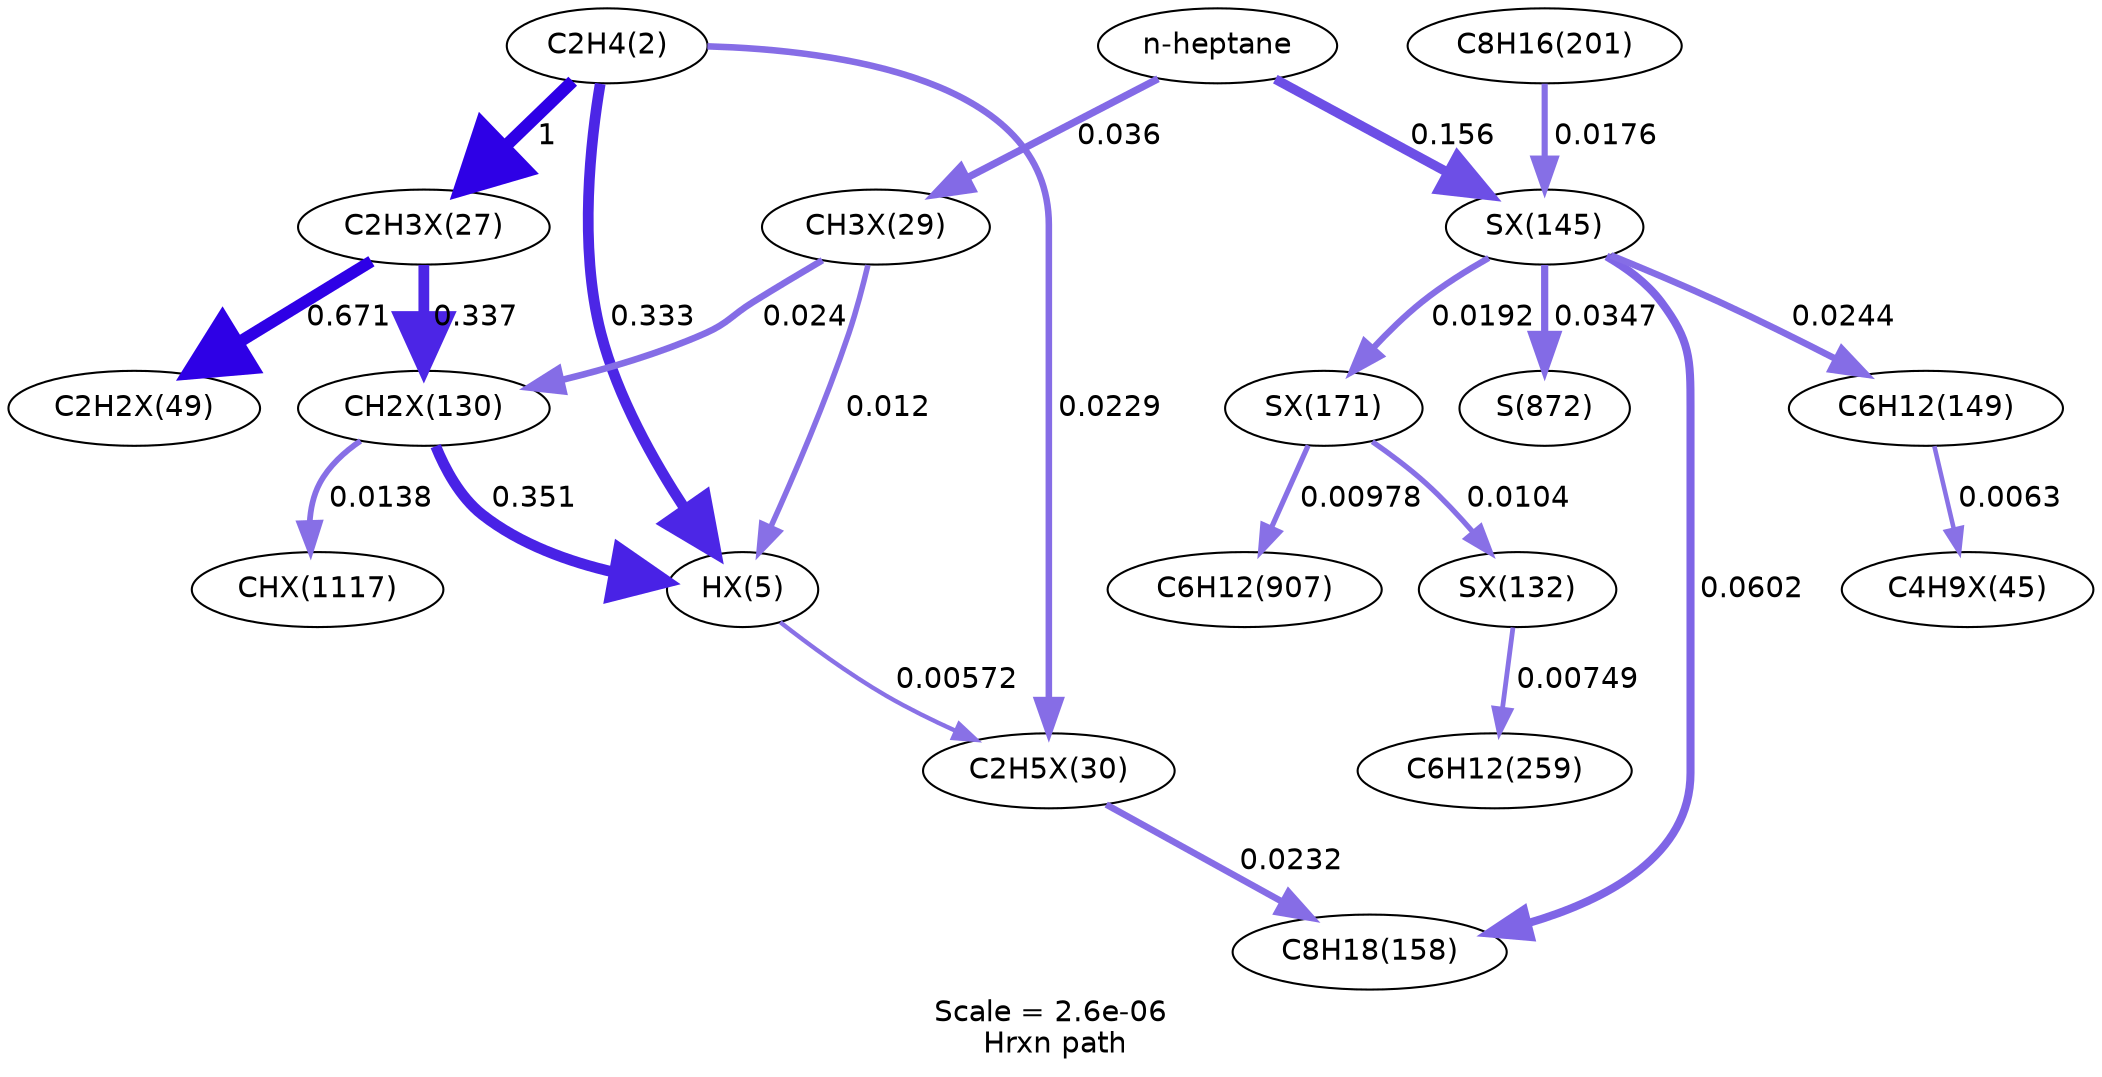 digraph reaction_paths {
center=1;
s5 -> s30[fontname="Helvetica", style="setlinewidth(5.17)", arrowsize=2.59, color="0.7, 0.833, 0.9"
, label=" 0.333"];
s5 -> s31[fontname="Helvetica", style="setlinewidth(6)", arrowsize=3, color="0.7, 1.5, 0.9"
, label=" 1"];
s5 -> s33[fontname="Helvetica", style="setlinewidth(3.15)", arrowsize=1.57, color="0.7, 0.523, 0.9"
, label=" 0.0229"];
s30 -> s33[fontname="Helvetica", style="setlinewidth(2.1)", arrowsize=1.05, color="0.7, 0.506, 0.9"
, label=" 0.00572"];
s32 -> s30[fontname="Helvetica", style="setlinewidth(2.66)", arrowsize=1.33, color="0.7, 0.512, 0.9"
, label=" 0.012"];
s44 -> s30[fontname="Helvetica", style="setlinewidth(5.21)", arrowsize=2.6, color="0.7, 0.851, 0.9"
, label=" 0.351"];
s31 -> s44[fontname="Helvetica", style="setlinewidth(5.18)", arrowsize=2.59, color="0.7, 0.837, 0.9"
, label=" 0.337"];
s31 -> s40[fontname="Helvetica", style="setlinewidth(5.7)", arrowsize=2.85, color="0.7, 1.17, 0.9"
, label=" 0.671"];
s33 -> s16[fontname="Helvetica", style="setlinewidth(3.16)", arrowsize=1.58, color="0.7, 0.523, 0.9"
, label=" 0.0232"];
s13 -> s39[fontname="Helvetica", style="setlinewidth(2.18)", arrowsize=1.09, color="0.7, 0.506, 0.9"
, label=" 0.0063"];
s47 -> s13[fontname="Helvetica", style="setlinewidth(3.2)", arrowsize=1.6, color="0.7, 0.524, 0.9"
, label=" 0.0244"];
s47 -> s16[fontname="Helvetica", style="setlinewidth(3.88)", arrowsize=1.94, color="0.7, 0.56, 0.9"
, label=" 0.0602"];
s47 -> s48[fontname="Helvetica", style="setlinewidth(3.02)", arrowsize=1.51, color="0.7, 0.519, 0.9"
, label=" 0.0192"];
s0 -> s47[fontname="Helvetica", style="setlinewidth(4.6)", arrowsize=2.3, color="0.7, 0.656, 0.9"
, label=" 0.156"];
s47 -> s27[fontname="Helvetica", style="setlinewidth(3.46)", arrowsize=1.73, color="0.7, 0.535, 0.9"
, label=" 0.0347"];
s19 -> s47[fontname="Helvetica", style="setlinewidth(2.95)", arrowsize=1.47, color="0.7, 0.518, 0.9"
, label=" 0.0176"];
s46 -> s23[fontname="Helvetica", style="setlinewidth(2.31)", arrowsize=1.15, color="0.7, 0.507, 0.9"
, label=" 0.00749"];
s48 -> s46[fontname="Helvetica", style="setlinewidth(2.55)", arrowsize=1.27, color="0.7, 0.51, 0.9"
, label=" 0.0104"];
s48 -> s28[fontname="Helvetica", style="setlinewidth(2.51)", arrowsize=1.25, color="0.7, 0.51, 0.9"
, label=" 0.00978"];
s0 -> s32[fontname="Helvetica", style="setlinewidth(3.49)", arrowsize=1.75, color="0.7, 0.536, 0.9"
, label=" 0.036"];
s32 -> s44[fontname="Helvetica", style="setlinewidth(3.18)", arrowsize=1.59, color="0.7, 0.524, 0.9"
, label=" 0.024"];
s44 -> s52[fontname="Helvetica", style="setlinewidth(2.77)", arrowsize=1.38, color="0.7, 0.514, 0.9"
, label=" 0.0138"];
s0 [ fontname="Helvetica", label="n-heptane"];
s5 [ fontname="Helvetica", label="C2H4(2)"];
s13 [ fontname="Helvetica", label="C6H12(149)"];
s16 [ fontname="Helvetica", label="C8H18(158)"];
s19 [ fontname="Helvetica", label="C8H16(201)"];
s23 [ fontname="Helvetica", label="C6H12(259)"];
s27 [ fontname="Helvetica", label="S(872)"];
s28 [ fontname="Helvetica", label="C6H12(907)"];
s30 [ fontname="Helvetica", label="HX(5)"];
s31 [ fontname="Helvetica", label="C2H3X(27)"];
s32 [ fontname="Helvetica", label="CH3X(29)"];
s33 [ fontname="Helvetica", label="C2H5X(30)"];
s39 [ fontname="Helvetica", label="C4H9X(45)"];
s40 [ fontname="Helvetica", label="C2H2X(49)"];
s44 [ fontname="Helvetica", label="CH2X(130)"];
s46 [ fontname="Helvetica", label="SX(132)"];
s47 [ fontname="Helvetica", label="SX(145)"];
s48 [ fontname="Helvetica", label="SX(171)"];
s52 [ fontname="Helvetica", label="CHX(1117)"];
 label = "Scale = 2.6e-06\l Hrxn path";
 fontname = "Helvetica";
}
